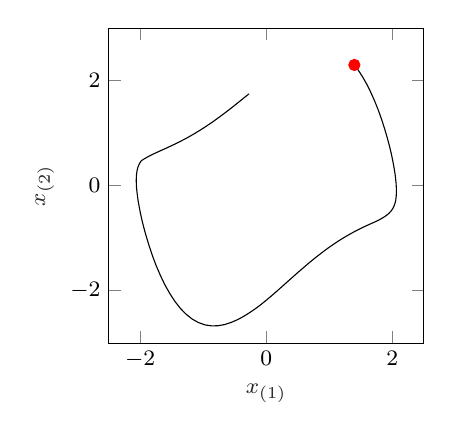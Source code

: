 % This file was created by matlab2tikz.
%
\begin{tikzpicture}
\footnotesize

\begin{axis}[%
width=4cm,
height=4cm,
at={(0in,0in)},
scale only axis,
xmin=-2.5,
xmax=2.5,
xlabel style={font=\color{white!15!black}},
xlabel={$x_{(1)}$},
ymin=-3,
ymax=3,
ylabel style={font=\color{white!15!black}},
ylabel={$x_{(2)}$},
axis background/.style={fill=white}
]
\addplot [color=black, forget plot]
  table[row sep=crcr]{%
1.4	2.3\\
1.469	2.188\\
1.534	2.066\\
1.596	1.935\\
1.653	1.798\\
1.721	1.616\\
1.782	1.433\\
1.836	1.25\\
1.883	1.073\\
1.924	0.905\\
1.959	0.746\\
1.988	0.6\\
2.011	0.465\\
2.03	0.342\\
2.045	0.232\\
2.055	0.133\\
2.062	0.045\\
2.066	-0.033\\
2.067	-0.102\\
2.066	-0.163\\
2.063	-0.217\\
2.058	-0.265\\
2.051	-0.307\\
2.042	-0.345\\
2.032	-0.379\\
2.021	-0.409\\
2.009	-0.436\\
1.996	-0.46\\
1.982	-0.483\\
1.967	-0.503\\
1.952	-0.522\\
1.936	-0.54\\
1.919	-0.556\\
1.902	-0.572\\
1.884	-0.587\\
1.865	-0.601\\
1.846	-0.615\\
1.827	-0.628\\
1.806	-0.642\\
1.786	-0.655\\
1.765	-0.668\\
1.746	-0.68\\
1.72	-0.693\\
1.694	-0.707\\
1.667	-0.721\\
1.64	-0.736\\
1.612	-0.751\\
1.584	-0.767\\
1.554	-0.783\\
1.525	-0.8\\
1.494	-0.818\\
1.464	-0.837\\
1.432	-0.856\\
1.399	-0.876\\
1.366	-0.898\\
1.332	-0.921\\
1.297	-0.945\\
1.261	-0.97\\
1.224	-0.996\\
1.186	-1.024\\
1.147	-1.054\\
1.107	-1.085\\
1.066	-1.119\\
1.023	-1.154\\
0.979	-1.191\\
0.934	-1.231\\
0.887	-1.273\\
0.839	-1.318\\
0.788	-1.365\\
0.736	-1.416\\
0.682	-1.469\\
0.626	-1.526\\
0.568	-1.586\\
0.507	-1.649\\
0.444	-1.716\\
0.378	-1.786\\
0.31	-1.859\\
0.239	-1.935\\
0.165	-2.014\\
0.088	-2.094\\
0.007	-2.176\\
-0.076	-2.257\\
-0.083	-2.264\\
-0.087	-2.268\\
-0.091	-2.271\\
-0.11	-2.289\\
-0.129	-2.306\\
-0.149	-2.323\\
-0.168	-2.34\\
-0.261	-2.417\\
-0.357	-2.489\\
-0.455	-2.552\\
-0.556	-2.605\\
-0.658	-2.645\\
-0.761	-2.667\\
-0.865	-2.671\\
-0.969	-2.652\\
-1.071	-2.61\\
-1.172	-2.543\\
-1.269	-2.451\\
-1.363	-2.336\\
-1.452	-2.199\\
-1.535	-2.045\\
-1.613	-1.877\\
-1.683	-1.7\\
-1.748	-1.519\\
-1.805	-1.337\\
-1.855	-1.158\\
-1.899	-0.986\\
-1.937	-0.824\\
-1.969	-0.672\\
-1.995	-0.531\\
-2.016	-0.403\\
-2.033	-0.287\\
-2.045	-0.183\\
-2.054	-0.09\\
-2.06	-0.007\\
-2.062	0.067\\
-2.062	0.132\\
-2.06	0.189\\
-2.056	0.24\\
-2.05	0.286\\
-2.042	0.326\\
-2.033	0.362\\
-2.022	0.394\\
-2.014	0.415\\
-2.005	0.435\\
-1.995	0.454\\
-1.985	0.471\\
-1.96	0.493\\
-1.933	0.513\\
-1.906	0.532\\
-1.878	0.551\\
-1.85	0.569\\
-1.821	0.586\\
-1.791	0.604\\
-1.76	0.621\\
-1.729	0.638\\
-1.698	0.655\\
-1.665	0.673\\
-1.632	0.691\\
-1.598	0.709\\
-1.564	0.728\\
-1.529	0.748\\
-1.493	0.768\\
-1.456	0.789\\
-1.419	0.811\\
-1.38	0.834\\
-1.341	0.858\\
-1.301	0.883\\
-1.26	0.909\\
-1.218	0.937\\
-1.175	0.967\\
-1.13	0.998\\
-1.085	1.031\\
-1.038	1.066\\
-0.99	1.103\\
-0.94	1.142\\
-0.889	1.183\\
-0.836	1.227\\
-0.782	1.274\\
-0.726	1.323\\
-0.668	1.375\\
-0.608	1.43\\
-0.545	1.488\\
-0.481	1.55\\
-0.414	1.614\\
-0.345	1.681\\
-0.273	1.75\\
};
\addplot [color=red, only marks, mark=*, mark options={solid, red}, forget plot]
  table[row sep=crcr]{%
1.4	2.3\\
};
\end{axis}
\end{tikzpicture}%